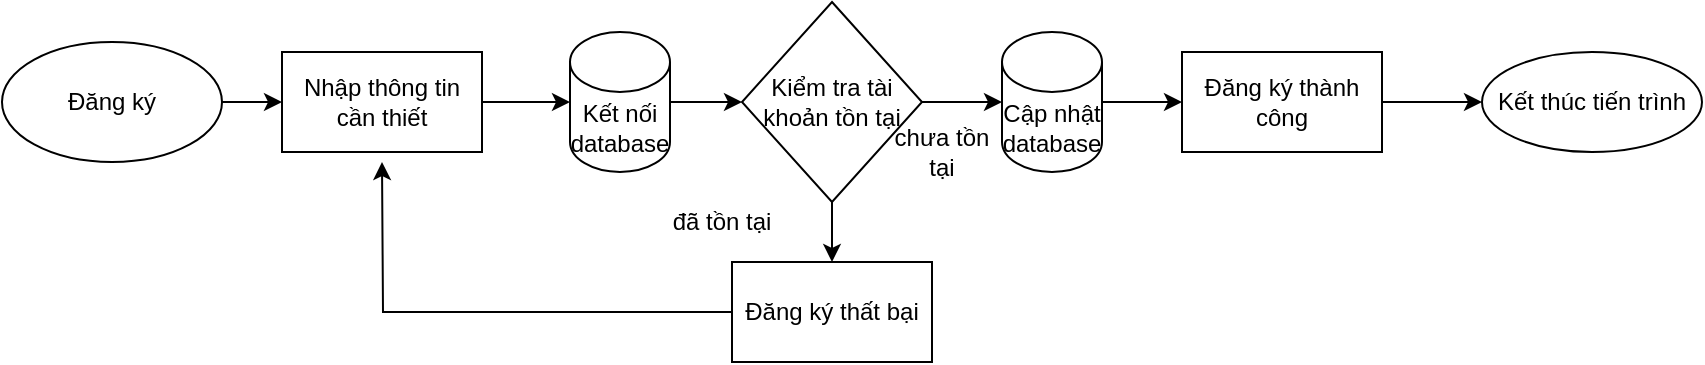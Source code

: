 <mxfile version="14.4.8" type="device"><diagram id="C5RBs43oDa-KdzZeNtuy" name="Page-1"><mxGraphModel dx="1021" dy="485" grid="1" gridSize="10" guides="1" tooltips="1" connect="1" arrows="1" fold="1" page="1" pageScale="1" pageWidth="827" pageHeight="1169" math="0" shadow="0"><root><mxCell id="WIyWlLk6GJQsqaUBKTNV-0"/><mxCell id="WIyWlLk6GJQsqaUBKTNV-1" parent="WIyWlLk6GJQsqaUBKTNV-0"/><mxCell id="i-Agz4D4ovYzStrADSq9-0" style="edgeStyle=orthogonalEdgeStyle;rounded=0;orthogonalLoop=1;jettySize=auto;html=1;entryX=0;entryY=0.5;entryDx=0;entryDy=0;" edge="1" parent="WIyWlLk6GJQsqaUBKTNV-1" source="i-Agz4D4ovYzStrADSq9-1" target="i-Agz4D4ovYzStrADSq9-3"><mxGeometry relative="1" as="geometry"/></mxCell><mxCell id="i-Agz4D4ovYzStrADSq9-1" value="Đăng ký" style="ellipse;whiteSpace=wrap;html=1;" vertex="1" parent="WIyWlLk6GJQsqaUBKTNV-1"><mxGeometry x="80" y="200" width="110" height="60" as="geometry"/></mxCell><mxCell id="i-Agz4D4ovYzStrADSq9-2" style="edgeStyle=orthogonalEdgeStyle;rounded=0;orthogonalLoop=1;jettySize=auto;html=1;" edge="1" parent="WIyWlLk6GJQsqaUBKTNV-1" source="i-Agz4D4ovYzStrADSq9-3" target="i-Agz4D4ovYzStrADSq9-8"><mxGeometry relative="1" as="geometry"/></mxCell><mxCell id="i-Agz4D4ovYzStrADSq9-3" value="Nhập thông tin cần thiết" style="rounded=0;whiteSpace=wrap;html=1;" vertex="1" parent="WIyWlLk6GJQsqaUBKTNV-1"><mxGeometry x="220" y="205" width="100" height="50" as="geometry"/></mxCell><mxCell id="i-Agz4D4ovYzStrADSq9-5" style="edgeStyle=orthogonalEdgeStyle;rounded=0;orthogonalLoop=1;jettySize=auto;html=1;entryX=0.5;entryY=0;entryDx=0;entryDy=0;" edge="1" parent="WIyWlLk6GJQsqaUBKTNV-1" source="i-Agz4D4ovYzStrADSq9-6" target="i-Agz4D4ovYzStrADSq9-12"><mxGeometry relative="1" as="geometry"><mxPoint x="495" y="300" as="targetPoint"/></mxGeometry></mxCell><mxCell id="i-Agz4D4ovYzStrADSq9-18" style="edgeStyle=orthogonalEdgeStyle;rounded=0;orthogonalLoop=1;jettySize=auto;html=1;entryX=0;entryY=0.5;entryDx=0;entryDy=0;entryPerimeter=0;" edge="1" parent="WIyWlLk6GJQsqaUBKTNV-1" source="i-Agz4D4ovYzStrADSq9-6" target="i-Agz4D4ovYzStrADSq9-17"><mxGeometry relative="1" as="geometry"/></mxCell><mxCell id="i-Agz4D4ovYzStrADSq9-6" value="Kiểm tra tài khoản tồn tại" style="rhombus;whiteSpace=wrap;html=1;" vertex="1" parent="WIyWlLk6GJQsqaUBKTNV-1"><mxGeometry x="450" y="180" width="90" height="100" as="geometry"/></mxCell><mxCell id="i-Agz4D4ovYzStrADSq9-7" style="edgeStyle=orthogonalEdgeStyle;rounded=0;orthogonalLoop=1;jettySize=auto;html=1;entryX=0;entryY=0.5;entryDx=0;entryDy=0;" edge="1" parent="WIyWlLk6GJQsqaUBKTNV-1" source="i-Agz4D4ovYzStrADSq9-8" target="i-Agz4D4ovYzStrADSq9-6"><mxGeometry relative="1" as="geometry"/></mxCell><mxCell id="i-Agz4D4ovYzStrADSq9-8" value="Kết nối database" style="shape=cylinder3;whiteSpace=wrap;html=1;boundedLbl=1;backgroundOutline=1;size=15;" vertex="1" parent="WIyWlLk6GJQsqaUBKTNV-1"><mxGeometry x="364" y="195" width="50" height="70" as="geometry"/></mxCell><mxCell id="i-Agz4D4ovYzStrADSq9-11" style="edgeStyle=orthogonalEdgeStyle;rounded=0;orthogonalLoop=1;jettySize=auto;html=1;" edge="1" parent="WIyWlLk6GJQsqaUBKTNV-1" source="i-Agz4D4ovYzStrADSq9-12"><mxGeometry relative="1" as="geometry"><mxPoint x="270" y="260" as="targetPoint"/></mxGeometry></mxCell><mxCell id="i-Agz4D4ovYzStrADSq9-12" value="Đăng ký thất bại" style="rounded=0;whiteSpace=wrap;html=1;" vertex="1" parent="WIyWlLk6GJQsqaUBKTNV-1"><mxGeometry x="445" y="310" width="100" height="50" as="geometry"/></mxCell><mxCell id="i-Agz4D4ovYzStrADSq9-13" value="Kết thúc tiến trình" style="ellipse;whiteSpace=wrap;html=1;" vertex="1" parent="WIyWlLk6GJQsqaUBKTNV-1"><mxGeometry x="820" y="205" width="110" height="50" as="geometry"/></mxCell><mxCell id="i-Agz4D4ovYzStrADSq9-14" value="chưa tồn tại" style="text;html=1;strokeColor=none;fillColor=none;align=center;verticalAlign=middle;whiteSpace=wrap;rounded=0;" vertex="1" parent="WIyWlLk6GJQsqaUBKTNV-1"><mxGeometry x="520" y="245" width="60" height="20" as="geometry"/></mxCell><mxCell id="i-Agz4D4ovYzStrADSq9-15" value="đã tồn tại" style="text;html=1;strokeColor=none;fillColor=none;align=center;verticalAlign=middle;whiteSpace=wrap;rounded=0;" vertex="1" parent="WIyWlLk6GJQsqaUBKTNV-1"><mxGeometry x="400" y="280" width="80" height="20" as="geometry"/></mxCell><mxCell id="i-Agz4D4ovYzStrADSq9-20" style="edgeStyle=orthogonalEdgeStyle;rounded=0;orthogonalLoop=1;jettySize=auto;html=1;entryX=0;entryY=0.5;entryDx=0;entryDy=0;" edge="1" parent="WIyWlLk6GJQsqaUBKTNV-1" source="i-Agz4D4ovYzStrADSq9-17" target="i-Agz4D4ovYzStrADSq9-19"><mxGeometry relative="1" as="geometry"/></mxCell><mxCell id="i-Agz4D4ovYzStrADSq9-17" value="Cập nhật database" style="shape=cylinder3;whiteSpace=wrap;html=1;boundedLbl=1;backgroundOutline=1;size=15;" vertex="1" parent="WIyWlLk6GJQsqaUBKTNV-1"><mxGeometry x="580" y="195" width="50" height="70" as="geometry"/></mxCell><mxCell id="i-Agz4D4ovYzStrADSq9-21" style="edgeStyle=orthogonalEdgeStyle;rounded=0;orthogonalLoop=1;jettySize=auto;html=1;entryX=0;entryY=0.5;entryDx=0;entryDy=0;" edge="1" parent="WIyWlLk6GJQsqaUBKTNV-1" source="i-Agz4D4ovYzStrADSq9-19" target="i-Agz4D4ovYzStrADSq9-13"><mxGeometry relative="1" as="geometry"/></mxCell><mxCell id="i-Agz4D4ovYzStrADSq9-19" value="Đăng ký thành công" style="rounded=0;whiteSpace=wrap;html=1;" vertex="1" parent="WIyWlLk6GJQsqaUBKTNV-1"><mxGeometry x="670" y="205" width="100" height="50" as="geometry"/></mxCell></root></mxGraphModel></diagram></mxfile>